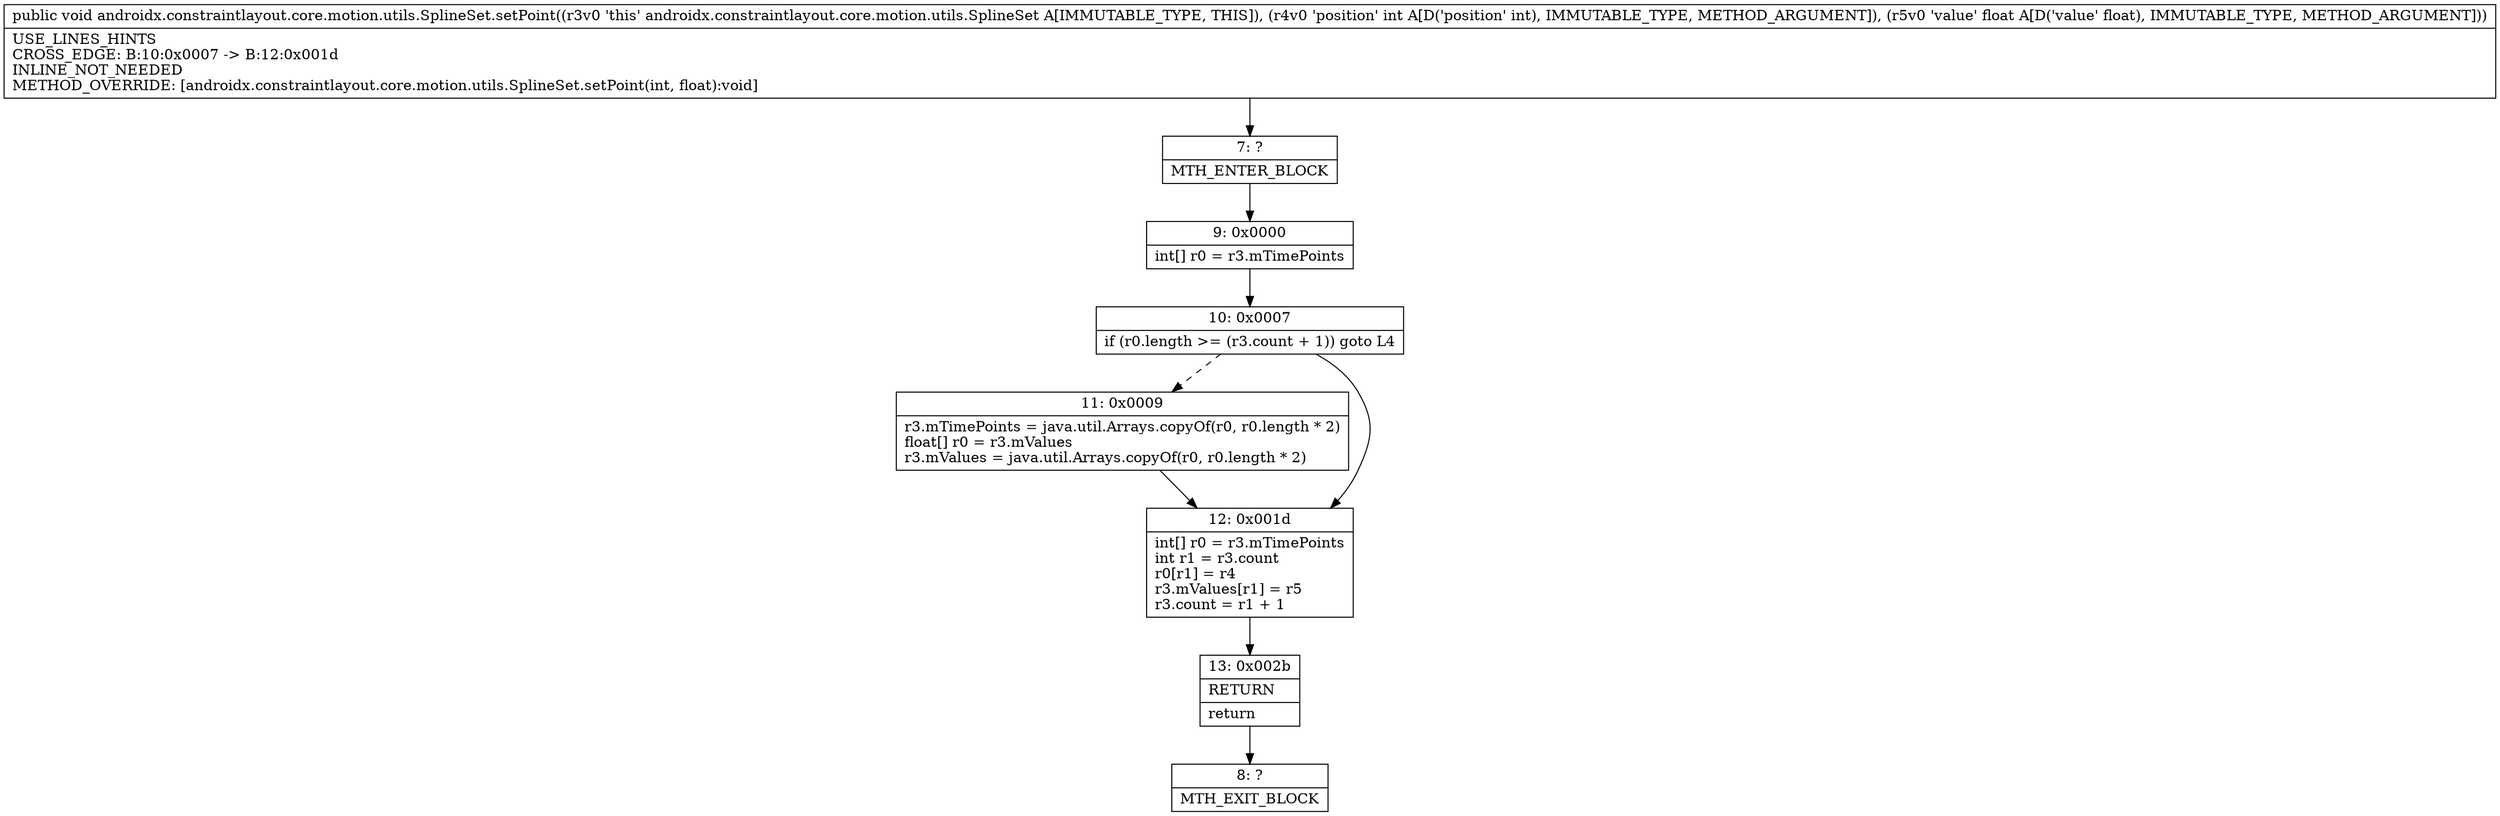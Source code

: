 digraph "CFG forandroidx.constraintlayout.core.motion.utils.SplineSet.setPoint(IF)V" {
Node_7 [shape=record,label="{7\:\ ?|MTH_ENTER_BLOCK\l}"];
Node_9 [shape=record,label="{9\:\ 0x0000|int[] r0 = r3.mTimePoints\l}"];
Node_10 [shape=record,label="{10\:\ 0x0007|if (r0.length \>= (r3.count + 1)) goto L4\l}"];
Node_11 [shape=record,label="{11\:\ 0x0009|r3.mTimePoints = java.util.Arrays.copyOf(r0, r0.length * 2)\lfloat[] r0 = r3.mValues\lr3.mValues = java.util.Arrays.copyOf(r0, r0.length * 2)\l}"];
Node_12 [shape=record,label="{12\:\ 0x001d|int[] r0 = r3.mTimePoints\lint r1 = r3.count\lr0[r1] = r4\lr3.mValues[r1] = r5\lr3.count = r1 + 1\l}"];
Node_13 [shape=record,label="{13\:\ 0x002b|RETURN\l|return\l}"];
Node_8 [shape=record,label="{8\:\ ?|MTH_EXIT_BLOCK\l}"];
MethodNode[shape=record,label="{public void androidx.constraintlayout.core.motion.utils.SplineSet.setPoint((r3v0 'this' androidx.constraintlayout.core.motion.utils.SplineSet A[IMMUTABLE_TYPE, THIS]), (r4v0 'position' int A[D('position' int), IMMUTABLE_TYPE, METHOD_ARGUMENT]), (r5v0 'value' float A[D('value' float), IMMUTABLE_TYPE, METHOD_ARGUMENT]))  | USE_LINES_HINTS\lCROSS_EDGE: B:10:0x0007 \-\> B:12:0x001d\lINLINE_NOT_NEEDED\lMETHOD_OVERRIDE: [androidx.constraintlayout.core.motion.utils.SplineSet.setPoint(int, float):void]\l}"];
MethodNode -> Node_7;Node_7 -> Node_9;
Node_9 -> Node_10;
Node_10 -> Node_11[style=dashed];
Node_10 -> Node_12;
Node_11 -> Node_12;
Node_12 -> Node_13;
Node_13 -> Node_8;
}

